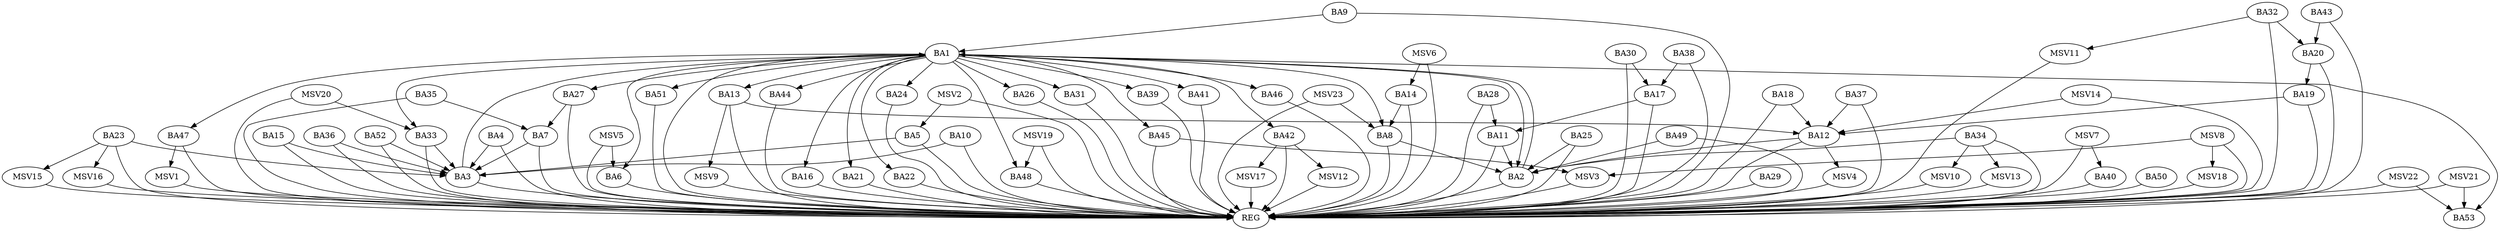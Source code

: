 strict digraph G {
  BA1 [ label="BA1" ];
  BA2 [ label="BA2" ];
  BA3 [ label="BA3" ];
  BA4 [ label="BA4" ];
  BA5 [ label="BA5" ];
  BA6 [ label="BA6" ];
  BA7 [ label="BA7" ];
  BA8 [ label="BA8" ];
  BA9 [ label="BA9" ];
  BA10 [ label="BA10" ];
  BA11 [ label="BA11" ];
  BA12 [ label="BA12" ];
  BA13 [ label="BA13" ];
  BA14 [ label="BA14" ];
  BA15 [ label="BA15" ];
  BA16 [ label="BA16" ];
  BA17 [ label="BA17" ];
  BA18 [ label="BA18" ];
  BA19 [ label="BA19" ];
  BA20 [ label="BA20" ];
  BA21 [ label="BA21" ];
  BA22 [ label="BA22" ];
  BA23 [ label="BA23" ];
  BA24 [ label="BA24" ];
  BA25 [ label="BA25" ];
  BA26 [ label="BA26" ];
  BA27 [ label="BA27" ];
  BA28 [ label="BA28" ];
  BA29 [ label="BA29" ];
  BA30 [ label="BA30" ];
  BA31 [ label="BA31" ];
  BA32 [ label="BA32" ];
  BA33 [ label="BA33" ];
  BA34 [ label="BA34" ];
  BA35 [ label="BA35" ];
  BA36 [ label="BA36" ];
  BA37 [ label="BA37" ];
  BA38 [ label="BA38" ];
  BA39 [ label="BA39" ];
  BA40 [ label="BA40" ];
  BA41 [ label="BA41" ];
  BA42 [ label="BA42" ];
  BA43 [ label="BA43" ];
  BA44 [ label="BA44" ];
  BA45 [ label="BA45" ];
  BA46 [ label="BA46" ];
  BA47 [ label="BA47" ];
  BA48 [ label="BA48" ];
  BA49 [ label="BA49" ];
  BA50 [ label="BA50" ];
  BA51 [ label="BA51" ];
  BA52 [ label="BA52" ];
  BA53 [ label="BA53" ];
  REG [ label="REG" ];
  MSV1 [ label="MSV1" ];
  MSV2 [ label="MSV2" ];
  MSV3 [ label="MSV3" ];
  MSV4 [ label="MSV4" ];
  MSV5 [ label="MSV5" ];
  MSV6 [ label="MSV6" ];
  MSV7 [ label="MSV7" ];
  MSV8 [ label="MSV8" ];
  MSV9 [ label="MSV9" ];
  MSV10 [ label="MSV10" ];
  MSV11 [ label="MSV11" ];
  MSV12 [ label="MSV12" ];
  MSV13 [ label="MSV13" ];
  MSV14 [ label="MSV14" ];
  MSV15 [ label="MSV15" ];
  MSV16 [ label="MSV16" ];
  MSV17 [ label="MSV17" ];
  MSV18 [ label="MSV18" ];
  MSV19 [ label="MSV19" ];
  MSV20 [ label="MSV20" ];
  MSV21 [ label="MSV21" ];
  MSV22 [ label="MSV22" ];
  MSV23 [ label="MSV23" ];
  BA1 -> BA2;
  BA2 -> BA1;
  BA3 -> BA1;
  BA4 -> BA3;
  BA5 -> BA3;
  BA7 -> BA3;
  BA8 -> BA2;
  BA9 -> BA1;
  BA10 -> BA3;
  BA11 -> BA2;
  BA12 -> BA2;
  BA13 -> BA12;
  BA14 -> BA8;
  BA15 -> BA3;
  BA17 -> BA11;
  BA18 -> BA12;
  BA19 -> BA12;
  BA20 -> BA19;
  BA23 -> BA3;
  BA25 -> BA2;
  BA27 -> BA7;
  BA28 -> BA11;
  BA30 -> BA17;
  BA32 -> BA20;
  BA33 -> BA3;
  BA34 -> BA2;
  BA35 -> BA7;
  BA36 -> BA3;
  BA37 -> BA12;
  BA38 -> BA17;
  BA43 -> BA20;
  BA49 -> BA2;
  BA52 -> BA3;
  BA1 -> REG;
  BA2 -> REG;
  BA3 -> REG;
  BA4 -> REG;
  BA5 -> REG;
  BA6 -> REG;
  BA7 -> REG;
  BA8 -> REG;
  BA9 -> REG;
  BA10 -> REG;
  BA11 -> REG;
  BA12 -> REG;
  BA13 -> REG;
  BA14 -> REG;
  BA15 -> REG;
  BA16 -> REG;
  BA17 -> REG;
  BA18 -> REG;
  BA19 -> REG;
  BA20 -> REG;
  BA21 -> REG;
  BA22 -> REG;
  BA23 -> REG;
  BA24 -> REG;
  BA25 -> REG;
  BA26 -> REG;
  BA27 -> REG;
  BA28 -> REG;
  BA29 -> REG;
  BA30 -> REG;
  BA31 -> REG;
  BA32 -> REG;
  BA33 -> REG;
  BA34 -> REG;
  BA35 -> REG;
  BA36 -> REG;
  BA37 -> REG;
  BA38 -> REG;
  BA39 -> REG;
  BA40 -> REG;
  BA41 -> REG;
  BA42 -> REG;
  BA43 -> REG;
  BA44 -> REG;
  BA45 -> REG;
  BA46 -> REG;
  BA47 -> REG;
  BA48 -> REG;
  BA49 -> REG;
  BA50 -> REG;
  BA51 -> REG;
  BA52 -> REG;
  BA1 -> BA33;
  BA1 -> BA16;
  BA1 -> BA8;
  BA1 -> BA45;
  BA1 -> BA48;
  BA1 -> BA51;
  BA1 -> BA47;
  BA1 -> BA31;
  BA1 -> BA44;
  BA1 -> BA27;
  BA1 -> BA53;
  BA1 -> BA39;
  BA1 -> BA22;
  BA1 -> BA24;
  BA1 -> BA26;
  BA1 -> BA41;
  BA1 -> BA46;
  BA1 -> BA13;
  BA1 -> BA21;
  BA1 -> BA42;
  BA1 -> BA6;
  BA47 -> MSV1;
  MSV1 -> REG;
  MSV2 -> BA5;
  MSV2 -> REG;
  BA45 -> MSV3;
  MSV3 -> REG;
  BA12 -> MSV4;
  MSV4 -> REG;
  MSV5 -> BA6;
  MSV5 -> REG;
  MSV6 -> BA14;
  MSV6 -> REG;
  MSV7 -> BA40;
  MSV7 -> REG;
  MSV8 -> MSV3;
  MSV8 -> REG;
  BA13 -> MSV9;
  MSV9 -> REG;
  BA34 -> MSV10;
  MSV10 -> REG;
  BA32 -> MSV11;
  MSV11 -> REG;
  BA42 -> MSV12;
  MSV12 -> REG;
  BA34 -> MSV13;
  MSV13 -> REG;
  MSV14 -> BA12;
  MSV14 -> REG;
  BA23 -> MSV15;
  MSV15 -> REG;
  BA23 -> MSV16;
  MSV16 -> REG;
  BA42 -> MSV17;
  MSV17 -> REG;
  MSV8 -> MSV18;
  MSV18 -> REG;
  MSV19 -> BA48;
  MSV19 -> REG;
  MSV20 -> BA33;
  MSV20 -> REG;
  MSV21 -> BA53;
  MSV21 -> REG;
  MSV22 -> BA53;
  MSV22 -> REG;
  MSV23 -> BA8;
  MSV23 -> REG;
}
